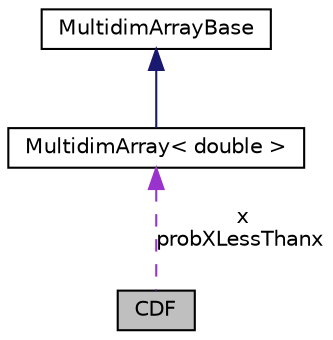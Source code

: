 digraph "CDF"
{
  edge [fontname="Helvetica",fontsize="10",labelfontname="Helvetica",labelfontsize="10"];
  node [fontname="Helvetica",fontsize="10",shape=record];
  Node1 [label="CDF",height=0.2,width=0.4,color="black", fillcolor="grey75", style="filled", fontcolor="black"];
  Node2 -> Node1 [dir="back",color="darkorchid3",fontsize="10",style="dashed",label=" x\nprobXLessThanx" ,fontname="Helvetica"];
  Node2 [label="MultidimArray\< double \>",height=0.2,width=0.4,color="black", fillcolor="white", style="filled",URL="$classMultidimArray.html"];
  Node3 -> Node2 [dir="back",color="midnightblue",fontsize="10",style="solid",fontname="Helvetica"];
  Node3 [label="MultidimArrayBase",height=0.2,width=0.4,color="black", fillcolor="white", style="filled",URL="$classMultidimArrayBase.html"];
}
